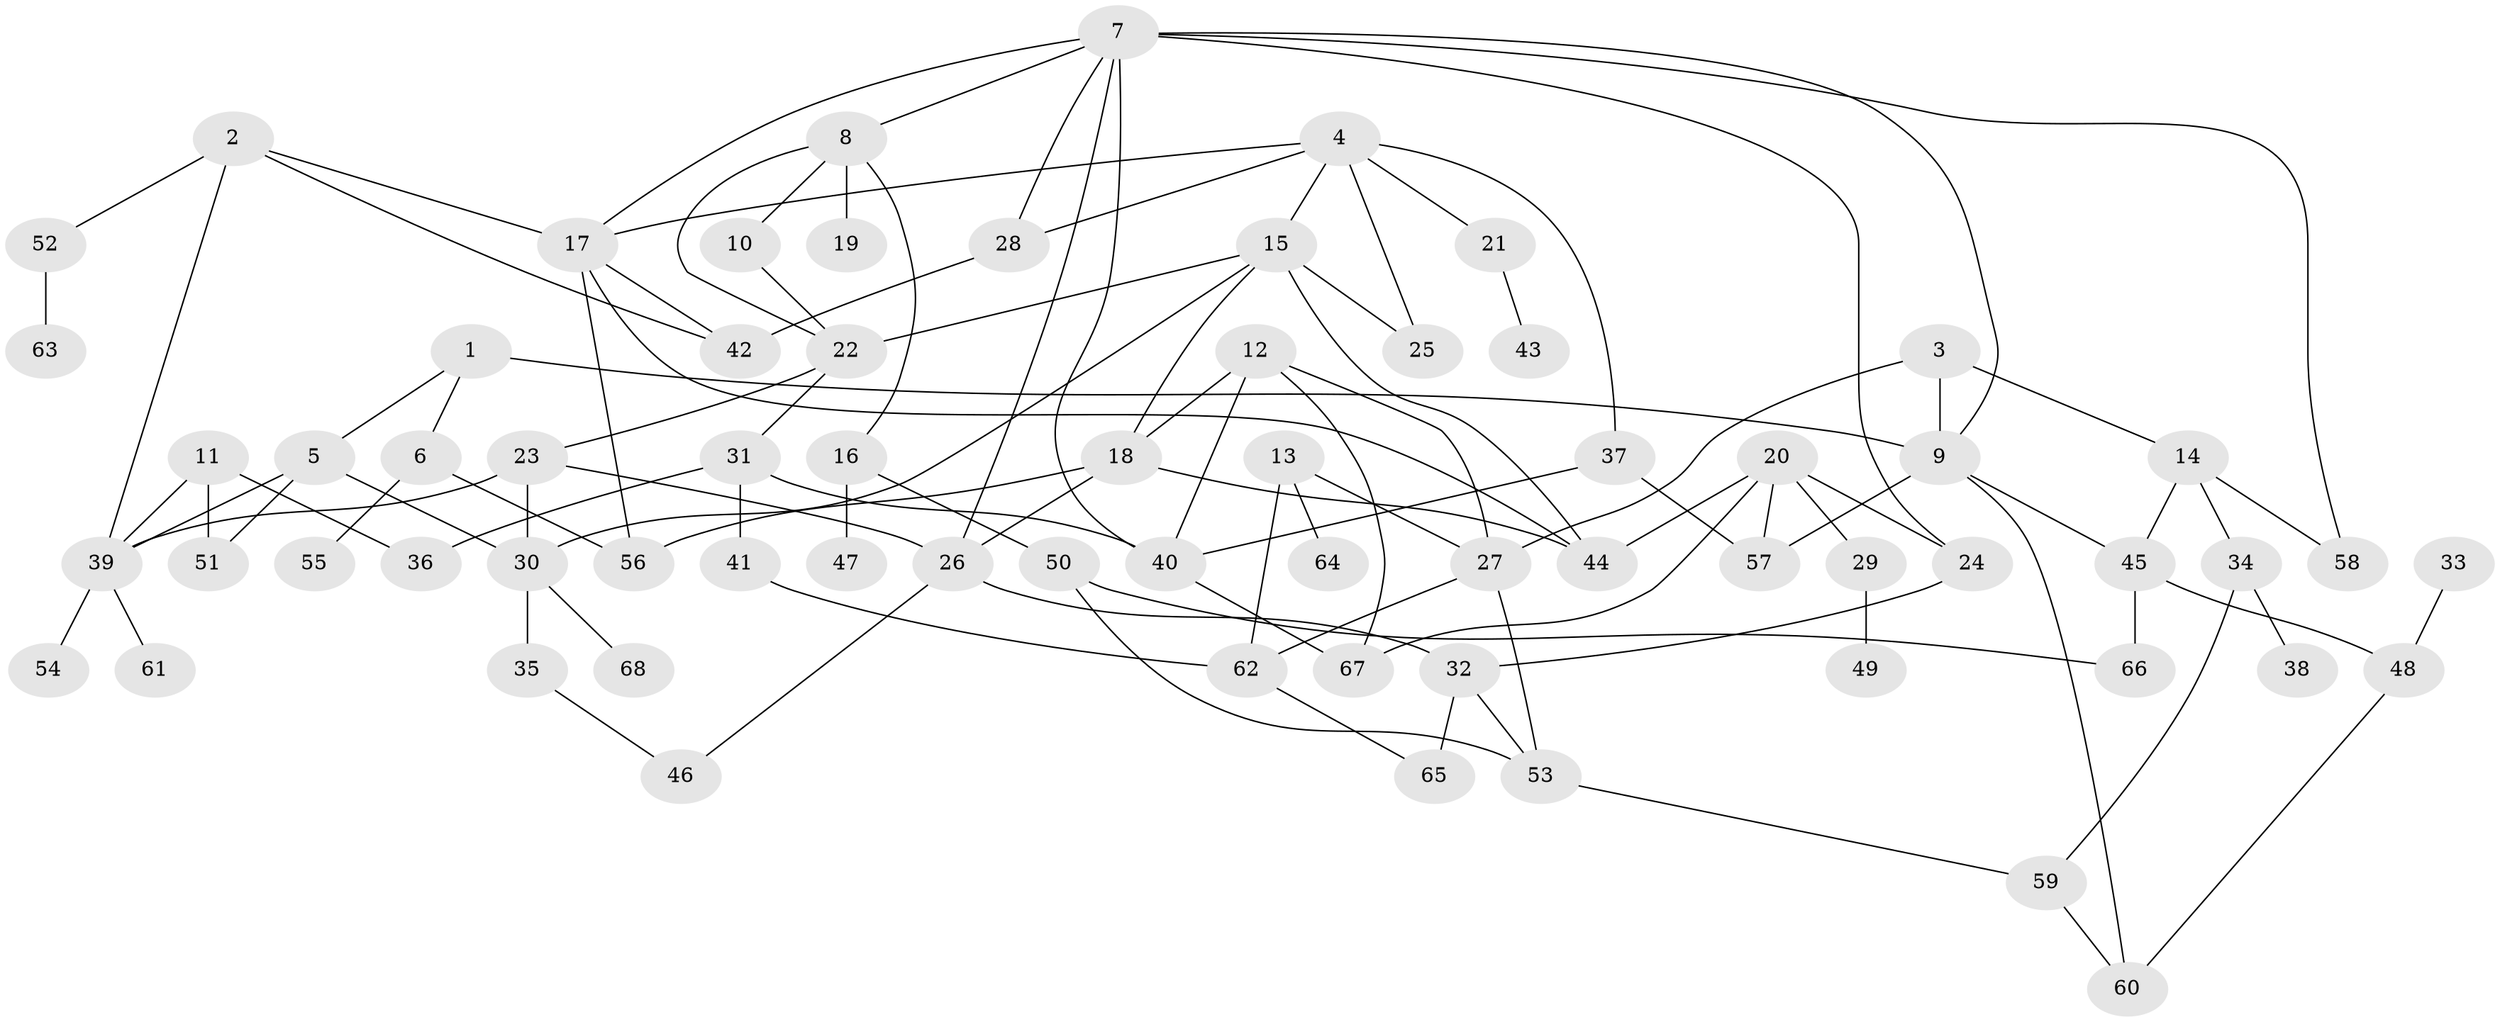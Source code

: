 // original degree distribution, {9: 0.010309278350515464, 5: 0.08247422680412371, 7: 0.010309278350515464, 4: 0.16494845360824742, 3: 0.23711340206185566, 6: 0.041237113402061855, 1: 0.1958762886597938, 2: 0.25773195876288657}
// Generated by graph-tools (version 1.1) at 2025/36/03/04/25 23:36:01]
// undirected, 68 vertices, 107 edges
graph export_dot {
  node [color=gray90,style=filled];
  1;
  2;
  3;
  4;
  5;
  6;
  7;
  8;
  9;
  10;
  11;
  12;
  13;
  14;
  15;
  16;
  17;
  18;
  19;
  20;
  21;
  22;
  23;
  24;
  25;
  26;
  27;
  28;
  29;
  30;
  31;
  32;
  33;
  34;
  35;
  36;
  37;
  38;
  39;
  40;
  41;
  42;
  43;
  44;
  45;
  46;
  47;
  48;
  49;
  50;
  51;
  52;
  53;
  54;
  55;
  56;
  57;
  58;
  59;
  60;
  61;
  62;
  63;
  64;
  65;
  66;
  67;
  68;
  1 -- 5 [weight=1.0];
  1 -- 6 [weight=1.0];
  1 -- 9 [weight=2.0];
  2 -- 17 [weight=1.0];
  2 -- 39 [weight=1.0];
  2 -- 42 [weight=1.0];
  2 -- 52 [weight=1.0];
  3 -- 9 [weight=1.0];
  3 -- 14 [weight=1.0];
  3 -- 27 [weight=1.0];
  4 -- 15 [weight=1.0];
  4 -- 17 [weight=1.0];
  4 -- 21 [weight=1.0];
  4 -- 25 [weight=1.0];
  4 -- 28 [weight=1.0];
  4 -- 37 [weight=1.0];
  5 -- 30 [weight=1.0];
  5 -- 39 [weight=1.0];
  5 -- 51 [weight=1.0];
  6 -- 55 [weight=1.0];
  6 -- 56 [weight=1.0];
  7 -- 8 [weight=1.0];
  7 -- 9 [weight=1.0];
  7 -- 17 [weight=1.0];
  7 -- 24 [weight=1.0];
  7 -- 26 [weight=1.0];
  7 -- 28 [weight=1.0];
  7 -- 40 [weight=1.0];
  7 -- 58 [weight=1.0];
  8 -- 10 [weight=1.0];
  8 -- 16 [weight=1.0];
  8 -- 19 [weight=1.0];
  8 -- 22 [weight=1.0];
  9 -- 45 [weight=1.0];
  9 -- 57 [weight=1.0];
  9 -- 60 [weight=1.0];
  10 -- 22 [weight=1.0];
  11 -- 36 [weight=1.0];
  11 -- 39 [weight=1.0];
  11 -- 51 [weight=1.0];
  12 -- 18 [weight=1.0];
  12 -- 27 [weight=1.0];
  12 -- 40 [weight=1.0];
  12 -- 67 [weight=1.0];
  13 -- 27 [weight=1.0];
  13 -- 62 [weight=1.0];
  13 -- 64 [weight=1.0];
  14 -- 34 [weight=1.0];
  14 -- 45 [weight=1.0];
  14 -- 58 [weight=1.0];
  15 -- 18 [weight=1.0];
  15 -- 22 [weight=1.0];
  15 -- 25 [weight=1.0];
  15 -- 30 [weight=1.0];
  15 -- 44 [weight=1.0];
  16 -- 47 [weight=1.0];
  16 -- 50 [weight=1.0];
  17 -- 42 [weight=1.0];
  17 -- 44 [weight=1.0];
  17 -- 56 [weight=1.0];
  18 -- 26 [weight=1.0];
  18 -- 44 [weight=1.0];
  18 -- 56 [weight=2.0];
  20 -- 24 [weight=1.0];
  20 -- 29 [weight=1.0];
  20 -- 44 [weight=1.0];
  20 -- 57 [weight=1.0];
  20 -- 67 [weight=1.0];
  21 -- 43 [weight=1.0];
  22 -- 23 [weight=1.0];
  22 -- 31 [weight=1.0];
  23 -- 26 [weight=1.0];
  23 -- 30 [weight=1.0];
  23 -- 39 [weight=1.0];
  24 -- 32 [weight=1.0];
  26 -- 32 [weight=1.0];
  26 -- 46 [weight=1.0];
  27 -- 53 [weight=1.0];
  27 -- 62 [weight=1.0];
  28 -- 42 [weight=2.0];
  29 -- 49 [weight=1.0];
  30 -- 35 [weight=2.0];
  30 -- 68 [weight=1.0];
  31 -- 36 [weight=1.0];
  31 -- 40 [weight=1.0];
  31 -- 41 [weight=1.0];
  32 -- 53 [weight=1.0];
  32 -- 65 [weight=2.0];
  33 -- 48 [weight=1.0];
  34 -- 38 [weight=1.0];
  34 -- 59 [weight=1.0];
  35 -- 46 [weight=1.0];
  37 -- 40 [weight=1.0];
  37 -- 57 [weight=1.0];
  39 -- 54 [weight=1.0];
  39 -- 61 [weight=1.0];
  40 -- 67 [weight=1.0];
  41 -- 62 [weight=1.0];
  45 -- 48 [weight=1.0];
  45 -- 66 [weight=1.0];
  48 -- 60 [weight=1.0];
  50 -- 53 [weight=1.0];
  50 -- 66 [weight=1.0];
  52 -- 63 [weight=1.0];
  53 -- 59 [weight=1.0];
  59 -- 60 [weight=1.0];
  62 -- 65 [weight=1.0];
}
